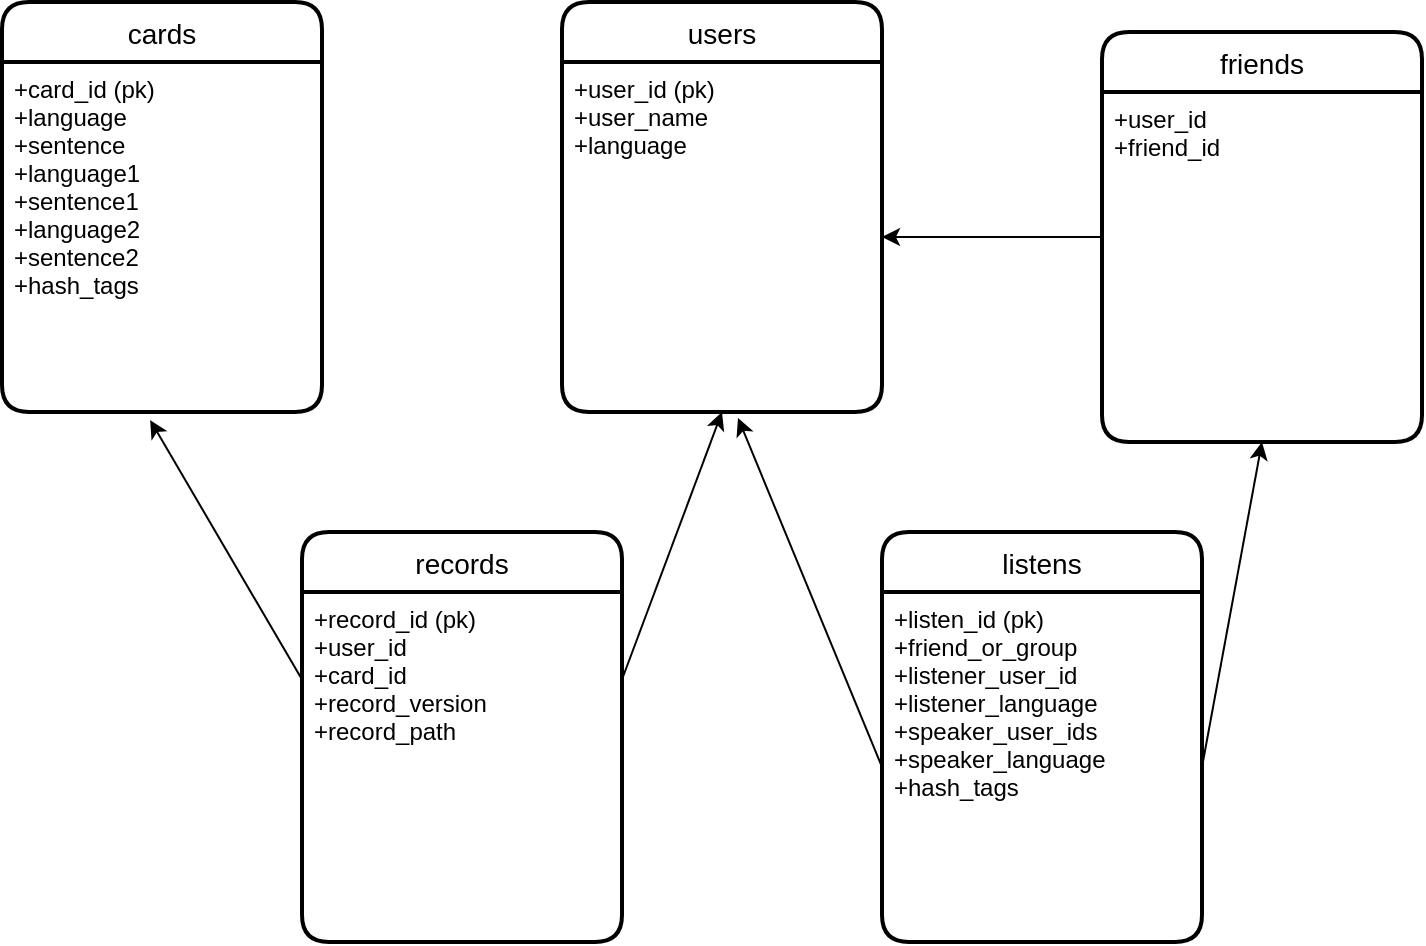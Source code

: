 <mxfile>
    <diagram id="W4ViZiGqwpG_k1Xu_sIK" name="페이지-1">
        <mxGraphModel dx="1186" dy="577" grid="1" gridSize="10" guides="1" tooltips="1" connect="1" arrows="1" fold="1" page="1" pageScale="1" pageWidth="827" pageHeight="1169" math="0" shadow="0">
            <root>
                <mxCell id="0"/>
                <mxCell id="1" parent="0"/>
                <mxCell id="72" value="cards" style="swimlane;childLayout=stackLayout;horizontal=1;startSize=30;horizontalStack=0;rounded=1;fontSize=14;fontStyle=0;strokeWidth=2;resizeParent=0;resizeLast=1;shadow=0;dashed=0;align=center;" vertex="1" parent="1">
                    <mxGeometry x="40" y="55" width="160" height="205" as="geometry"/>
                </mxCell>
                <mxCell id="73" value="+card_id (pk)&#10;+language&#10;+sentence&#10;+language1&#10;+sentence1&#10;+language2&#10;+sentence2&#10;+hash_tags" style="align=left;strokeColor=none;fillColor=none;spacingLeft=4;fontSize=12;verticalAlign=top;resizable=0;rotatable=0;part=1;" vertex="1" parent="72">
                    <mxGeometry y="30" width="160" height="175" as="geometry"/>
                </mxCell>
                <mxCell id="75" value="users" style="swimlane;childLayout=stackLayout;horizontal=1;startSize=30;horizontalStack=0;rounded=1;fontSize=14;fontStyle=0;strokeWidth=2;resizeParent=0;resizeLast=1;shadow=0;dashed=0;align=center;" vertex="1" parent="1">
                    <mxGeometry x="320" y="55" width="160" height="205" as="geometry"/>
                </mxCell>
                <mxCell id="76" value="+user_id (pk)&#10;+user_name&#10;+language" style="align=left;strokeColor=none;fillColor=none;spacingLeft=4;fontSize=12;verticalAlign=top;resizable=0;rotatable=0;part=1;" vertex="1" parent="75">
                    <mxGeometry y="30" width="160" height="175" as="geometry"/>
                </mxCell>
                <mxCell id="77" value="records" style="swimlane;childLayout=stackLayout;horizontal=1;startSize=30;horizontalStack=0;rounded=1;fontSize=14;fontStyle=0;strokeWidth=2;resizeParent=0;resizeLast=1;shadow=0;dashed=0;align=center;" vertex="1" parent="1">
                    <mxGeometry x="190" y="320" width="160" height="205" as="geometry"/>
                </mxCell>
                <mxCell id="78" value="+record_id (pk)&#10;+user_id&#10;+card_id&#10;+record_version&#10;+record_path&#10;" style="align=left;strokeColor=none;fillColor=none;spacingLeft=4;fontSize=12;verticalAlign=top;resizable=0;rotatable=0;part=1;" vertex="1" parent="77">
                    <mxGeometry y="30" width="160" height="175" as="geometry"/>
                </mxCell>
                <mxCell id="85" style="edgeStyle=none;html=1;exitX=0;exitY=0.25;exitDx=0;exitDy=0;entryX=0.463;entryY=1.023;entryDx=0;entryDy=0;entryPerimeter=0;" edge="1" parent="1" source="78" target="73">
                    <mxGeometry relative="1" as="geometry"/>
                </mxCell>
                <mxCell id="86" style="edgeStyle=none;html=1;exitX=1;exitY=0.25;exitDx=0;exitDy=0;entryX=0.5;entryY=1;entryDx=0;entryDy=0;" edge="1" parent="1" source="78" target="76">
                    <mxGeometry relative="1" as="geometry"/>
                </mxCell>
                <mxCell id="89" value="" style="edgeStyle=none;html=1;" edge="1" parent="1" source="87" target="76">
                    <mxGeometry relative="1" as="geometry"/>
                </mxCell>
                <mxCell id="87" value="friends" style="swimlane;childLayout=stackLayout;horizontal=1;startSize=30;horizontalStack=0;rounded=1;fontSize=14;fontStyle=0;strokeWidth=2;resizeParent=0;resizeLast=1;shadow=0;dashed=0;align=center;" vertex="1" parent="1">
                    <mxGeometry x="590" y="70" width="160" height="205" as="geometry"/>
                </mxCell>
                <mxCell id="88" value="+user_id&#10;+friend_id" style="align=left;strokeColor=none;fillColor=none;spacingLeft=4;fontSize=12;verticalAlign=top;resizable=0;rotatable=0;part=1;" vertex="1" parent="87">
                    <mxGeometry y="30" width="160" height="175" as="geometry"/>
                </mxCell>
                <mxCell id="90" value="listens" style="swimlane;childLayout=stackLayout;horizontal=1;startSize=30;horizontalStack=0;rounded=1;fontSize=14;fontStyle=0;strokeWidth=2;resizeParent=0;resizeLast=1;shadow=0;dashed=0;align=center;" vertex="1" parent="1">
                    <mxGeometry x="480" y="320" width="160" height="205" as="geometry"/>
                </mxCell>
                <mxCell id="91" value="+listen_id (pk)&#10;+friend_or_group&#10;+listener_user_id&#10;+listener_language&#10;+speaker_user_ids&#10;+speaker_language&#10;+hash_tags" style="align=left;strokeColor=none;fillColor=none;spacingLeft=4;fontSize=12;verticalAlign=top;resizable=0;rotatable=0;part=1;" vertex="1" parent="90">
                    <mxGeometry y="30" width="160" height="175" as="geometry"/>
                </mxCell>
                <mxCell id="92" style="edgeStyle=none;html=1;exitX=0;exitY=0.5;exitDx=0;exitDy=0;entryX=0.55;entryY=1.017;entryDx=0;entryDy=0;entryPerimeter=0;" edge="1" parent="1" source="91" target="76">
                    <mxGeometry relative="1" as="geometry"/>
                </mxCell>
                <mxCell id="93" style="edgeStyle=none;html=1;exitX=1;exitY=0.5;exitDx=0;exitDy=0;entryX=0.5;entryY=1;entryDx=0;entryDy=0;" edge="1" parent="1" source="91" target="88">
                    <mxGeometry relative="1" as="geometry"/>
                </mxCell>
            </root>
        </mxGraphModel>
    </diagram>
</mxfile>